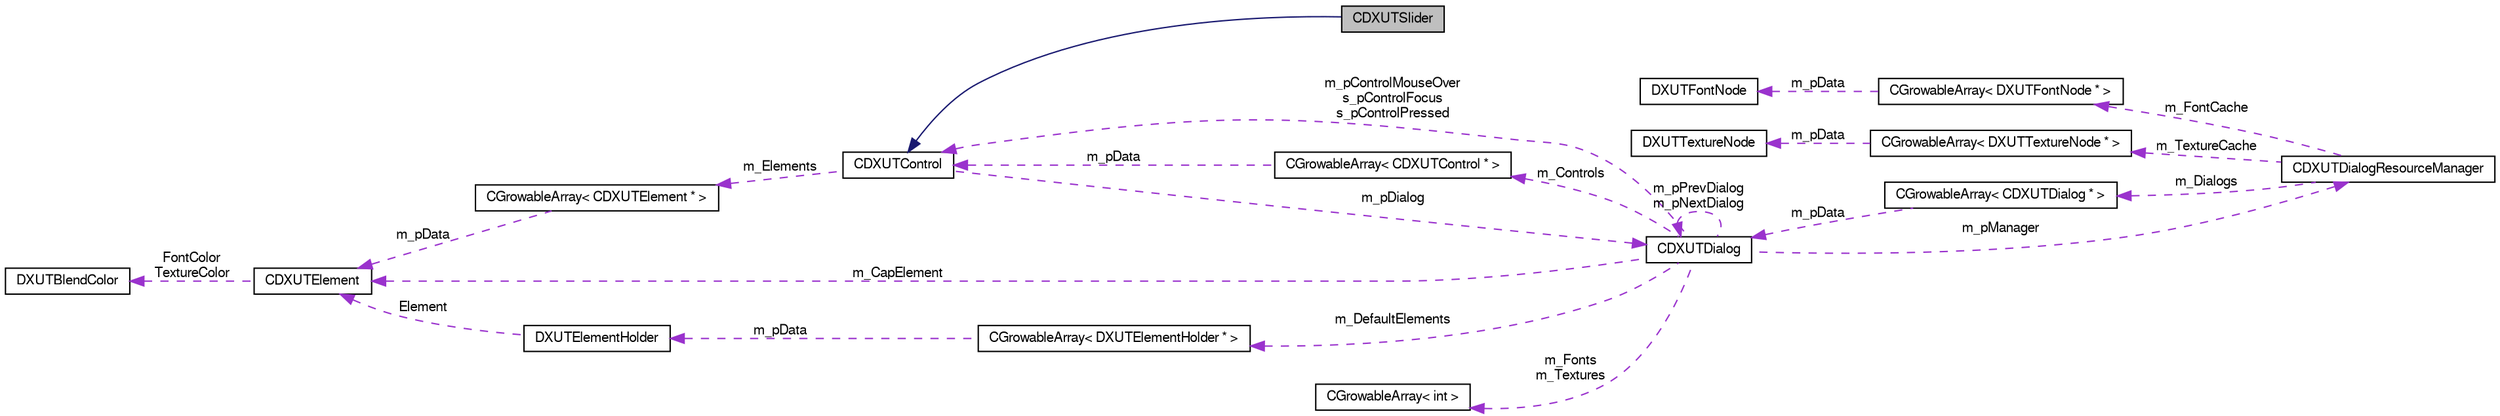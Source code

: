 digraph G
{
  edge [fontname="FreeSans",fontsize="10",labelfontname="FreeSans",labelfontsize="10"];
  node [fontname="FreeSans",fontsize="10",shape=record];
  rankdir=LR;
  Node1 [label="CDXUTSlider",height=0.2,width=0.4,color="black", fillcolor="grey75", style="filled" fontcolor="black"];
  Node2 -> Node1 [dir=back,color="midnightblue",fontsize="10",style="solid",fontname="FreeSans"];
  Node2 [label="CDXUTControl",height=0.2,width=0.4,color="black", fillcolor="white", style="filled",URL="$class_c_d_x_u_t_control.html"];
  Node3 -> Node2 [dir=back,color="darkorchid3",fontsize="10",style="dashed",label="m_Elements",fontname="FreeSans"];
  Node3 [label="CGrowableArray\< CDXUTElement * \>",height=0.2,width=0.4,color="black", fillcolor="white", style="filled",URL="$class_c_growable_array.html"];
  Node4 -> Node3 [dir=back,color="darkorchid3",fontsize="10",style="dashed",label="m_pData",fontname="FreeSans"];
  Node4 [label="CDXUTElement",height=0.2,width=0.4,color="black", fillcolor="white", style="filled",URL="$class_c_d_x_u_t_element.html"];
  Node5 -> Node4 [dir=back,color="darkorchid3",fontsize="10",style="dashed",label="FontColor\nTextureColor",fontname="FreeSans"];
  Node5 [label="DXUTBlendColor",height=0.2,width=0.4,color="black", fillcolor="white", style="filled",URL="$struct_d_x_u_t_blend_color.html"];
  Node6 -> Node2 [dir=back,color="darkorchid3",fontsize="10",style="dashed",label="m_pDialog",fontname="FreeSans"];
  Node6 [label="CDXUTDialog",height=0.2,width=0.4,color="black", fillcolor="white", style="filled",URL="$class_c_d_x_u_t_dialog.html"];
  Node7 -> Node6 [dir=back,color="darkorchid3",fontsize="10",style="dashed",label="m_Fonts\nm_Textures",fontname="FreeSans"];
  Node7 [label="CGrowableArray\< int \>",height=0.2,width=0.4,color="black", fillcolor="white", style="filled",URL="$class_c_growable_array.html"];
  Node8 -> Node6 [dir=back,color="darkorchid3",fontsize="10",style="dashed",label="m_Controls",fontname="FreeSans"];
  Node8 [label="CGrowableArray\< CDXUTControl * \>",height=0.2,width=0.4,color="black", fillcolor="white", style="filled",URL="$class_c_growable_array.html"];
  Node2 -> Node8 [dir=back,color="darkorchid3",fontsize="10",style="dashed",label="m_pData",fontname="FreeSans"];
  Node2 -> Node6 [dir=back,color="darkorchid3",fontsize="10",style="dashed",label="m_pControlMouseOver\ns_pControlFocus\ns_pControlPressed",fontname="FreeSans"];
  Node9 -> Node6 [dir=back,color="darkorchid3",fontsize="10",style="dashed",label="m_pManager",fontname="FreeSans"];
  Node9 [label="CDXUTDialogResourceManager",height=0.2,width=0.4,color="black", fillcolor="white", style="filled",URL="$class_c_d_x_u_t_dialog_resource_manager.html"];
  Node10 -> Node9 [dir=back,color="darkorchid3",fontsize="10",style="dashed",label="m_Dialogs",fontname="FreeSans"];
  Node10 [label="CGrowableArray\< CDXUTDialog * \>",height=0.2,width=0.4,color="black", fillcolor="white", style="filled",URL="$class_c_growable_array.html"];
  Node6 -> Node10 [dir=back,color="darkorchid3",fontsize="10",style="dashed",label="m_pData",fontname="FreeSans"];
  Node11 -> Node9 [dir=back,color="darkorchid3",fontsize="10",style="dashed",label="m_FontCache",fontname="FreeSans"];
  Node11 [label="CGrowableArray\< DXUTFontNode * \>",height=0.2,width=0.4,color="black", fillcolor="white", style="filled",URL="$class_c_growable_array.html"];
  Node12 -> Node11 [dir=back,color="darkorchid3",fontsize="10",style="dashed",label="m_pData",fontname="FreeSans"];
  Node12 [label="DXUTFontNode",height=0.2,width=0.4,color="black", fillcolor="white", style="filled",URL="$struct_d_x_u_t_font_node.html"];
  Node13 -> Node9 [dir=back,color="darkorchid3",fontsize="10",style="dashed",label="m_TextureCache",fontname="FreeSans"];
  Node13 [label="CGrowableArray\< DXUTTextureNode * \>",height=0.2,width=0.4,color="black", fillcolor="white", style="filled",URL="$class_c_growable_array.html"];
  Node14 -> Node13 [dir=back,color="darkorchid3",fontsize="10",style="dashed",label="m_pData",fontname="FreeSans"];
  Node14 [label="DXUTTextureNode",height=0.2,width=0.4,color="black", fillcolor="white", style="filled",URL="$struct_d_x_u_t_texture_node.html"];
  Node6 -> Node6 [dir=back,color="darkorchid3",fontsize="10",style="dashed",label="m_pPrevDialog\nm_pNextDialog",fontname="FreeSans"];
  Node4 -> Node6 [dir=back,color="darkorchid3",fontsize="10",style="dashed",label="m_CapElement",fontname="FreeSans"];
  Node15 -> Node6 [dir=back,color="darkorchid3",fontsize="10",style="dashed",label="m_DefaultElements",fontname="FreeSans"];
  Node15 [label="CGrowableArray\< DXUTElementHolder * \>",height=0.2,width=0.4,color="black", fillcolor="white", style="filled",URL="$class_c_growable_array.html"];
  Node16 -> Node15 [dir=back,color="darkorchid3",fontsize="10",style="dashed",label="m_pData",fontname="FreeSans"];
  Node16 [label="DXUTElementHolder",height=0.2,width=0.4,color="black", fillcolor="white", style="filled",URL="$struct_d_x_u_t_element_holder.html"];
  Node4 -> Node16 [dir=back,color="darkorchid3",fontsize="10",style="dashed",label="Element",fontname="FreeSans"];
}
